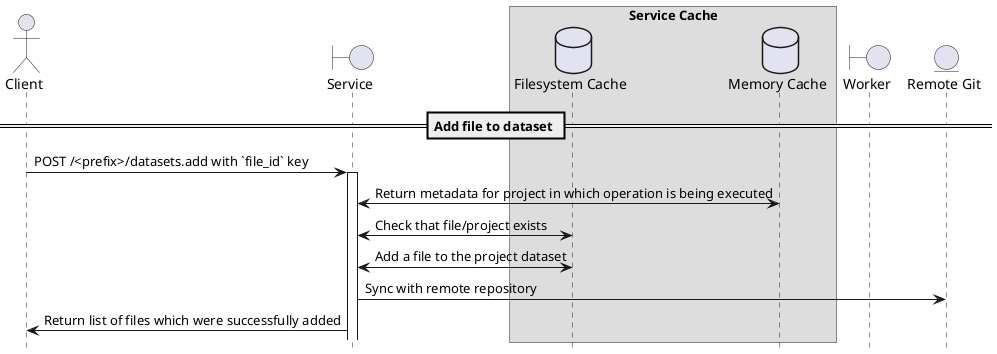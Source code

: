     @startuml
    hide footbox
    skinparam shadowing false

    actor Client
    boundary Service
    box "Service Cache"
        database "Filesystem Cache" as Filesystem
        database "Memory Cache" as Cache
    end box
    boundary Worker
    entity "Remote Git" as Git



    == Add file to dataset ==
    Client->Service: POST /<prefix>/datasets.add with `file_id` key
    activate Service
    Service<->Cache: Return metadata for project in which operation is being executed
    Service<->Filesystem: Check that file/project exists
    Service<->Filesystem: Add a file to the project dataset
    Service->Git: Sync with remote repository
    Service->Client: Return list of files which were successfully added

    @enduml
